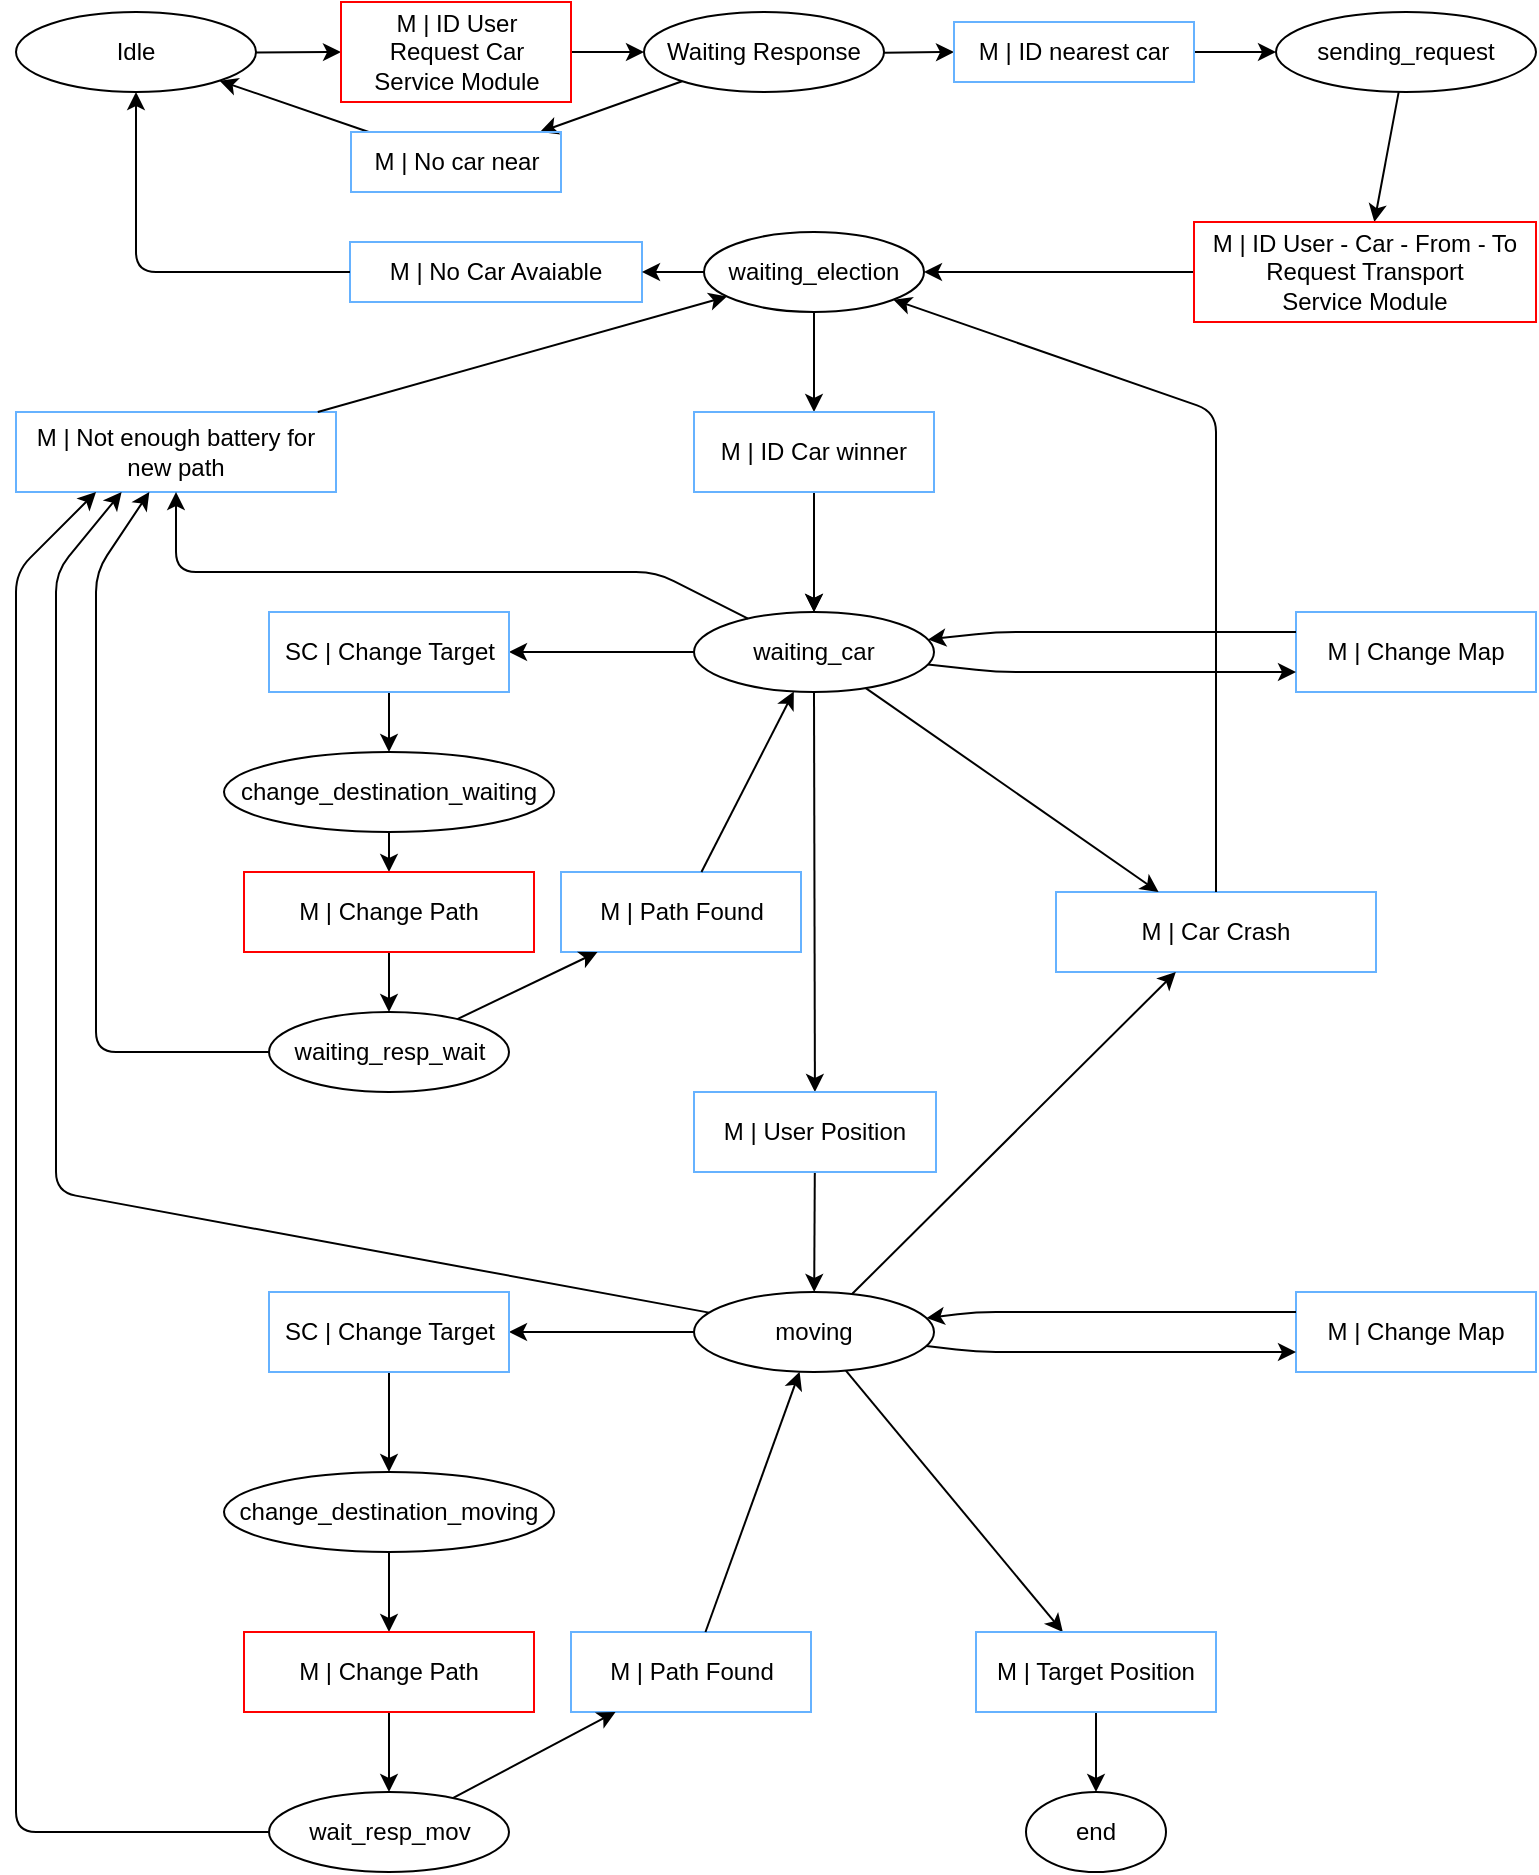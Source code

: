 <mxfile version="12.9.3" type="device"><diagram id="UIkgHiiRnHfRhCUhEY8e" name="Page-1"><mxGraphModel dx="1422" dy="822" grid="1" gridSize="10" guides="1" tooltips="1" connect="1" arrows="1" fold="1" page="1" pageScale="1" pageWidth="827" pageHeight="1169" math="0" shadow="0"><root><mxCell id="0"/><mxCell id="1" parent="0"/><mxCell id="0_yy_IyR2nImYbsmrZYt-3" value="Idle" style="ellipse;whiteSpace=wrap;html=1;" parent="1" vertex="1"><mxGeometry x="40" y="40" width="120" height="40" as="geometry"/></mxCell><mxCell id="1BChCuuW57q9WMQYWWYu-3" value="Waiting Response" style="ellipse;whiteSpace=wrap;html=1;" parent="1" vertex="1"><mxGeometry x="354" y="40" width="120" height="40" as="geometry"/></mxCell><mxCell id="1BChCuuW57q9WMQYWWYu-4" value="" style="endArrow=classic;html=1;" parent="1" source="1BChCuuW57q9WMQYWWYu-30" target="1BChCuuW57q9WMQYWWYu-3" edge="1"><mxGeometry width="50" height="50" relative="1" as="geometry"><mxPoint x="223" y="400" as="sourcePoint"/><mxPoint x="370" y="200" as="targetPoint"/></mxGeometry></mxCell><mxCell id="1BChCuuW57q9WMQYWWYu-6" value="" style="endArrow=classic;html=1;" parent="1" source="0_yy_IyR2nImYbsmrZYt-3" target="1BChCuuW57q9WMQYWWYu-30" edge="1"><mxGeometry width="50" height="50" relative="1" as="geometry"><mxPoint x="220" y="280" as="sourcePoint"/><mxPoint x="235.935" y="380" as="targetPoint"/></mxGeometry></mxCell><mxCell id="1BChCuuW57q9WMQYWWYu-7" value="" style="endArrow=classic;html=1;" parent="1" source="1BChCuuW57q9WMQYWWYu-55" target="0_yy_IyR2nImYbsmrZYt-3" edge="1"><mxGeometry width="50" height="50" relative="1" as="geometry"><mxPoint x="300" y="380" as="sourcePoint"/><mxPoint x="350" y="330" as="targetPoint"/></mxGeometry></mxCell><mxCell id="1BChCuuW57q9WMQYWWYu-9" value="" style="endArrow=classic;html=1;" parent="1" source="1BChCuuW57q9WMQYWWYu-3" target="1BChCuuW57q9WMQYWWYu-55" edge="1"><mxGeometry width="50" height="50" relative="1" as="geometry"><mxPoint x="430" y="280" as="sourcePoint"/><mxPoint x="220" y="280" as="targetPoint"/></mxGeometry></mxCell><mxCell id="1BChCuuW57q9WMQYWWYu-10" value="sending_request" style="ellipse;whiteSpace=wrap;html=1;" parent="1" vertex="1"><mxGeometry x="670" y="40" width="130" height="40" as="geometry"/></mxCell><mxCell id="1BChCuuW57q9WMQYWWYu-11" value="" style="endArrow=classic;html=1;" parent="1" source="1BChCuuW57q9WMQYWWYu-54" target="1BChCuuW57q9WMQYWWYu-10" edge="1"><mxGeometry width="50" height="50" relative="1" as="geometry"><mxPoint x="160" y="610" as="sourcePoint"/><mxPoint x="270" y="560" as="targetPoint"/></mxGeometry></mxCell><mxCell id="1BChCuuW57q9WMQYWWYu-13" value="" style="endArrow=classic;html=1;" parent="1" source="1BChCuuW57q9WMQYWWYu-3" target="1BChCuuW57q9WMQYWWYu-54" edge="1"><mxGeometry width="50" height="50" relative="1" as="geometry"><mxPoint x="160" y="530" as="sourcePoint"/><mxPoint x="160" y="660" as="targetPoint"/></mxGeometry></mxCell><mxCell id="1BChCuuW57q9WMQYWWYu-15" value="" style="endArrow=classic;html=1;" parent="1" source="1BChCuuW57q9WMQYWWYu-31" target="1BChCuuW57q9WMQYWWYu-17" edge="1"><mxGeometry width="50" height="50" relative="1" as="geometry"><mxPoint x="660" y="450" as="sourcePoint"/><mxPoint x="650" y="360" as="targetPoint"/><Array as="points"/></mxGeometry></mxCell><mxCell id="1BChCuuW57q9WMQYWWYu-17" value="waiting_election" style="ellipse;whiteSpace=wrap;html=1;" parent="1" vertex="1"><mxGeometry x="384" y="150" width="110" height="40" as="geometry"/></mxCell><mxCell id="1BChCuuW57q9WMQYWWYu-19" value="waiting_car" style="ellipse;whiteSpace=wrap;html=1;" parent="1" vertex="1"><mxGeometry x="379" y="340" width="120" height="40" as="geometry"/></mxCell><mxCell id="1BChCuuW57q9WMQYWWYu-20" value="" style="endArrow=classic;html=1;" parent="1" source="1BChCuuW57q9WMQYWWYu-53" target="1BChCuuW57q9WMQYWWYu-19" edge="1"><mxGeometry width="50" height="50" relative="1" as="geometry"><mxPoint x="585" y="597.5" as="sourcePoint"/><mxPoint x="780" y="480" as="targetPoint"/></mxGeometry></mxCell><mxCell id="1BChCuuW57q9WMQYWWYu-23" value="" style="endArrow=classic;html=1;" parent="1" source="1BChCuuW57q9WMQYWWYu-10" target="1BChCuuW57q9WMQYWWYu-31" edge="1"><mxGeometry width="50" height="50" relative="1" as="geometry"><mxPoint x="320" y="710" as="sourcePoint"/><mxPoint x="380.379" y="565" as="targetPoint"/></mxGeometry></mxCell><mxCell id="1BChCuuW57q9WMQYWWYu-29" value="" style="endArrow=classic;html=1;" parent="1" source="1BChCuuW57q9WMQYWWYu-17" target="1BChCuuW57q9WMQYWWYu-53" edge="1"><mxGeometry width="50" height="50" relative="1" as="geometry"><mxPoint x="567.45" y="515.569" as="sourcePoint"/><mxPoint x="545.432" y="575" as="targetPoint"/></mxGeometry></mxCell><mxCell id="1BChCuuW57q9WMQYWWYu-30" value="M | ID User&lt;br&gt;Request Car&lt;br&gt;Service Module" style="rounded=0;whiteSpace=wrap;html=1;fillColor=none;strokeColor=#FF0000;" parent="1" vertex="1"><mxGeometry x="202.5" y="35" width="115" height="50" as="geometry"/></mxCell><mxCell id="1BChCuuW57q9WMQYWWYu-31" value="M | ID User - Car - From - To&lt;br&gt;Request Transport&lt;br&gt;Service Module" style="rounded=0;whiteSpace=wrap;html=1;fillColor=none;strokeColor=#FF0000;" parent="1" vertex="1"><mxGeometry x="629" y="145" width="171" height="50" as="geometry"/></mxCell><mxCell id="1BChCuuW57q9WMQYWWYu-32" value="moving" style="ellipse;whiteSpace=wrap;html=1;strokeColor=#000000;fillColor=#ffffff;" parent="1" vertex="1"><mxGeometry x="379" y="680" width="120" height="40" as="geometry"/></mxCell><mxCell id="1BChCuuW57q9WMQYWWYu-33" value="" style="endArrow=classic;html=1;" parent="1" source="1BChCuuW57q9WMQYWWYu-52" target="1BChCuuW57q9WMQYWWYu-32" edge="1"><mxGeometry width="50" height="50" relative="1" as="geometry"><mxPoint x="650" y="810" as="sourcePoint"/><mxPoint x="700" y="760" as="targetPoint"/></mxGeometry></mxCell><mxCell id="1BChCuuW57q9WMQYWWYu-35" value="" style="endArrow=classic;html=1;" parent="1" source="1BChCuuW57q9WMQYWWYu-19" target="1BChCuuW57q9WMQYWWYu-52" edge="1"><mxGeometry width="50" height="50" relative="1" as="geometry"><mxPoint x="540" y="750" as="sourcePoint"/><mxPoint x="540" y="830" as="targetPoint"/></mxGeometry></mxCell><mxCell id="1BChCuuW57q9WMQYWWYu-36" value="end" style="ellipse;whiteSpace=wrap;html=1;strokeColor=#000000;fillColor=#ffffff;" parent="1" vertex="1"><mxGeometry x="545" y="930" width="70" height="40" as="geometry"/></mxCell><mxCell id="1BChCuuW57q9WMQYWWYu-37" value="" style="endArrow=classic;html=1;" parent="1" source="1BChCuuW57q9WMQYWWYu-49" target="1BChCuuW57q9WMQYWWYu-36" edge="1"><mxGeometry width="50" height="50" relative="1" as="geometry"><mxPoint x="330" y="960" as="sourcePoint"/><mxPoint x="380" y="910" as="targetPoint"/></mxGeometry></mxCell><mxCell id="1BChCuuW57q9WMQYWWYu-38" value="" style="endArrow=classic;html=1;" parent="1" source="1BChCuuW57q9WMQYWWYu-51" target="1BChCuuW57q9WMQYWWYu-40" edge="1"><mxGeometry width="50" height="50" relative="1" as="geometry"><mxPoint x="325" y="780" as="sourcePoint"/><mxPoint x="205" y="820" as="targetPoint"/></mxGeometry></mxCell><mxCell id="1BChCuuW57q9WMQYWWYu-39" value="" style="endArrow=classic;html=1;" parent="1" source="WJipe5HrG3yCDhKPvt2u-13" target="1BChCuuW57q9WMQYWWYu-58" edge="1"><mxGeometry width="50" height="50" relative="1" as="geometry"><mxPoint x="223.119" y="985" as="sourcePoint"/><mxPoint x="210" y="900" as="targetPoint"/></mxGeometry></mxCell><mxCell id="1BChCuuW57q9WMQYWWYu-40" value="change_destination_waiting" style="ellipse;whiteSpace=wrap;html=1;strokeColor=#000000;fillColor=#ffffff;" parent="1" vertex="1"><mxGeometry x="144" y="410" width="165" height="40" as="geometry"/></mxCell><mxCell id="1BChCuuW57q9WMQYWWYu-42" value="" style="endArrow=classic;html=1;" parent="1" source="1BChCuuW57q9WMQYWWYu-19" target="1BChCuuW57q9WMQYWWYu-51" edge="1"><mxGeometry width="50" height="50" relative="1" as="geometry"><mxPoint x="490.943" y="723.03" as="sourcePoint"/><mxPoint x="228.961" y="846.879" as="targetPoint"/></mxGeometry></mxCell><mxCell id="1BChCuuW57q9WMQYWWYu-44" value="" style="endArrow=classic;html=1;" parent="1" source="1BChCuuW57q9WMQYWWYu-32" target="WJipe5HrG3yCDhKPvt2u-13" edge="1"><mxGeometry width="50" height="50" relative="1" as="geometry"><mxPoint x="480" y="870" as="sourcePoint"/><mxPoint x="259.696" y="985" as="targetPoint"/></mxGeometry></mxCell><mxCell id="1BChCuuW57q9WMQYWWYu-47" value="" style="endArrow=classic;html=1;" parent="1" source="1BChCuuW57q9WMQYWWYu-32" target="1BChCuuW57q9WMQYWWYu-49" edge="1"><mxGeometry width="50" height="50" relative="1" as="geometry"><mxPoint x="540" y="910" as="sourcePoint"/><mxPoint x="540" y="1010" as="targetPoint"/></mxGeometry></mxCell><mxCell id="1BChCuuW57q9WMQYWWYu-49" value="M | Target Position" style="rounded=0;whiteSpace=wrap;html=1;strokeColor=#66B2FF;fillColor=none;" parent="1" vertex="1"><mxGeometry x="520" y="850" width="120" height="40" as="geometry"/></mxCell><mxCell id="1BChCuuW57q9WMQYWWYu-51" value="SC | Change Target" style="rounded=0;whiteSpace=wrap;html=1;strokeColor=#66B2FF;fillColor=none;" parent="1" vertex="1"><mxGeometry x="166.5" y="340" width="120" height="40" as="geometry"/></mxCell><mxCell id="1BChCuuW57q9WMQYWWYu-52" value="M | User Position" style="rounded=0;whiteSpace=wrap;html=1;strokeColor=#66B2FF;fillColor=none;" parent="1" vertex="1"><mxGeometry x="379" y="580" width="121" height="40" as="geometry"/></mxCell><mxCell id="1BChCuuW57q9WMQYWWYu-54" value="M | ID nearest car" style="rounded=0;whiteSpace=wrap;html=1;strokeColor=#66B2FF;fillColor=none;" parent="1" vertex="1"><mxGeometry x="509" y="45" width="120" height="30" as="geometry"/></mxCell><mxCell id="1BChCuuW57q9WMQYWWYu-55" value="M | No car near" style="rounded=0;whiteSpace=wrap;html=1;strokeColor=#66B2FF;fillColor=none;" parent="1" vertex="1"><mxGeometry x="207.5" y="100" width="105" height="30" as="geometry"/></mxCell><mxCell id="1BChCuuW57q9WMQYWWYu-56" value="M | No Car Avaiable" style="rounded=0;whiteSpace=wrap;html=1;strokeColor=#66B2FF;fillColor=none;" parent="1" vertex="1"><mxGeometry x="207" y="155" width="146" height="30" as="geometry"/></mxCell><mxCell id="1BChCuuW57q9WMQYWWYu-58" value="change_destination_moving" style="ellipse;whiteSpace=wrap;html=1;strokeColor=#000000;fillColor=#ffffff;" parent="1" vertex="1"><mxGeometry x="144" y="770" width="165" height="40" as="geometry"/></mxCell><mxCell id="1BChCuuW57q9WMQYWWYu-59" value="" style="endArrow=classic;html=1;" parent="1" source="1BChCuuW57q9WMQYWWYu-81" target="1BChCuuW57q9WMQYWWYu-67" edge="1"><mxGeometry width="50" height="50" relative="1" as="geometry"><mxPoint x="-185" y="797.5" as="sourcePoint"/><mxPoint x="-265" y="800" as="targetPoint"/></mxGeometry></mxCell><mxCell id="1BChCuuW57q9WMQYWWYu-62" value="" style="endArrow=classic;html=1;" parent="1" source="1BChCuuW57q9WMQYWWYu-40" target="1BChCuuW57q9WMQYWWYu-81" edge="1"><mxGeometry width="50" height="50" relative="1" as="geometry"><mxPoint x="-25" y="795" as="sourcePoint"/><mxPoint x="-75" y="792.077" as="targetPoint"/></mxGeometry></mxCell><mxCell id="1BChCuuW57q9WMQYWWYu-64" value="" style="endArrow=classic;html=1;" parent="1" source="WJipe5HrG3yCDhKPvt2u-12" target="1BChCuuW57q9WMQYWWYu-74" edge="1"><mxGeometry width="50" height="50" relative="1" as="geometry"><mxPoint x="-130" y="938.677" as="sourcePoint"/><mxPoint x="-250" y="932.5" as="targetPoint"/></mxGeometry></mxCell><mxCell id="1BChCuuW57q9WMQYWWYu-66" value="" style="endArrow=classic;html=1;" parent="1" source="1BChCuuW57q9WMQYWWYu-58" target="WJipe5HrG3yCDhKPvt2u-12" edge="1"><mxGeometry width="50" height="50" relative="1" as="geometry"><mxPoint x="-9.994" y="928.125" as="sourcePoint"/><mxPoint x="-20" y="933.451" as="targetPoint"/></mxGeometry></mxCell><mxCell id="1BChCuuW57q9WMQYWWYu-67" value="waiting_resp_wait" style="ellipse;whiteSpace=wrap;html=1;strokeColor=#000000;" parent="1" vertex="1"><mxGeometry x="166.5" y="540" width="120" height="40" as="geometry"/></mxCell><mxCell id="1BChCuuW57q9WMQYWWYu-68" value="" style="endArrow=classic;html=1;" parent="1" source="1BChCuuW57q9WMQYWWYu-53" target="1BChCuuW57q9WMQYWWYu-19" edge="1"><mxGeometry width="50" height="50" relative="1" as="geometry"><mxPoint x="-120" y="730" as="sourcePoint"/><mxPoint x="-70" y="680" as="targetPoint"/><Array as="points"/></mxGeometry></mxCell><mxCell id="1BChCuuW57q9WMQYWWYu-74" value="wait_resp_mov" style="ellipse;whiteSpace=wrap;html=1;strokeColor=#000000;fillColor=none;" parent="1" vertex="1"><mxGeometry x="166.5" y="930" width="120" height="40" as="geometry"/></mxCell><mxCell id="1BChCuuW57q9WMQYWWYu-81" value="M | Change Path" style="rounded=0;whiteSpace=wrap;html=1;fillColor=none;strokeColor=#FF0000;" parent="1" vertex="1"><mxGeometry x="154" y="470" width="145" height="40" as="geometry"/></mxCell><mxCell id="1BChCuuW57q9WMQYWWYu-84" value="M | Path Found" style="rounded=0;whiteSpace=wrap;html=1;strokeColor=#66B2FF;fillColor=none;" parent="1" vertex="1"><mxGeometry x="312.5" y="470" width="120" height="40" as="geometry"/></mxCell><mxCell id="1BChCuuW57q9WMQYWWYu-94" value="M | Not enough battery for new path" style="rounded=0;whiteSpace=wrap;html=1;strokeColor=#66B2FF;fillColor=none;" parent="1" vertex="1"><mxGeometry x="40" y="240" width="160" height="40" as="geometry"/></mxCell><mxCell id="WJipe5HrG3yCDhKPvt2u-1" value="" style="endArrow=classic;html=1;" parent="1" source="1BChCuuW57q9WMQYWWYu-17" target="1BChCuuW57q9WMQYWWYu-56" edge="1"><mxGeometry width="50" height="50" relative="1" as="geometry"><mxPoint x="420" y="200" as="sourcePoint"/><mxPoint x="470" y="150" as="targetPoint"/></mxGeometry></mxCell><mxCell id="1BChCuuW57q9WMQYWWYu-53" value="M | ID Car winner" style="rounded=0;whiteSpace=wrap;html=1;strokeColor=#66B2FF;fillColor=none;" parent="1" vertex="1"><mxGeometry x="379" y="240" width="120" height="40" as="geometry"/></mxCell><mxCell id="WJipe5HrG3yCDhKPvt2u-5" value="" style="endArrow=classic;html=1;" parent="1" source="1BChCuuW57q9WMQYWWYu-84" target="1BChCuuW57q9WMQYWWYu-19" edge="1"><mxGeometry width="50" height="50" relative="1" as="geometry"><mxPoint x="-20" y="726.916" as="sourcePoint"/><mxPoint x="721.684" y="606.911" as="targetPoint"/><Array as="points"/></mxGeometry></mxCell><mxCell id="WJipe5HrG3yCDhKPvt2u-7" value="" style="endArrow=classic;html=1;" parent="1" source="1BChCuuW57q9WMQYWWYu-19" target="1BChCuuW57q9WMQYWWYu-94" edge="1"><mxGeometry width="50" height="50" relative="1" as="geometry"><mxPoint x="550" y="830" as="sourcePoint"/><mxPoint x="600" y="780" as="targetPoint"/><Array as="points"><mxPoint x="360" y="320"/><mxPoint x="120" y="320"/></Array></mxGeometry></mxCell><mxCell id="WJipe5HrG3yCDhKPvt2u-11" value="" style="endArrow=classic;html=1;" parent="1" source="1BChCuuW57q9WMQYWWYu-67" target="1BChCuuW57q9WMQYWWYu-84" edge="1"><mxGeometry width="50" height="50" relative="1" as="geometry"><mxPoint x="-50" y="750" as="sourcePoint"/><mxPoint y="700" as="targetPoint"/></mxGeometry></mxCell><mxCell id="WJipe5HrG3yCDhKPvt2u-12" value="M | Change Path" style="rounded=0;whiteSpace=wrap;html=1;fillColor=none;strokeColor=#FF0000;" parent="1" vertex="1"><mxGeometry x="154" y="850" width="145" height="40" as="geometry"/></mxCell><mxCell id="WJipe5HrG3yCDhKPvt2u-13" value="SC | Change Target" style="rounded=0;whiteSpace=wrap;html=1;strokeColor=#66B2FF;fillColor=none;" parent="1" vertex="1"><mxGeometry x="166.5" y="680" width="120" height="40" as="geometry"/></mxCell><mxCell id="WJipe5HrG3yCDhKPvt2u-18" value="M | Change Map" style="rounded=0;whiteSpace=wrap;html=1;strokeColor=#66B2FF;fillColor=none;" parent="1" vertex="1"><mxGeometry x="680" y="680" width="120" height="40" as="geometry"/></mxCell><mxCell id="WJipe5HrG3yCDhKPvt2u-19" value="M | Change Map" style="rounded=0;whiteSpace=wrap;html=1;strokeColor=#66B2FF;fillColor=none;" parent="1" vertex="1"><mxGeometry x="680" y="340" width="120" height="40" as="geometry"/></mxCell><mxCell id="WJipe5HrG3yCDhKPvt2u-28" value="M | Path Found" style="rounded=0;whiteSpace=wrap;html=1;strokeColor=#66B2FF;fillColor=none;" parent="1" vertex="1"><mxGeometry x="317.5" y="850" width="120" height="40" as="geometry"/></mxCell><mxCell id="WJipe5HrG3yCDhKPvt2u-29" value="" style="endArrow=classic;html=1;" parent="1" source="1BChCuuW57q9WMQYWWYu-74" target="WJipe5HrG3yCDhKPvt2u-28" edge="1"><mxGeometry width="50" height="50" relative="1" as="geometry"><mxPoint x="110" y="890" as="sourcePoint"/><mxPoint x="160" y="840" as="targetPoint"/></mxGeometry></mxCell><mxCell id="WJipe5HrG3yCDhKPvt2u-30" value="" style="endArrow=classic;html=1;" parent="1" source="WJipe5HrG3yCDhKPvt2u-28" target="1BChCuuW57q9WMQYWWYu-32" edge="1"><mxGeometry width="50" height="50" relative="1" as="geometry"><mxPoint x="150" y="890" as="sourcePoint"/><mxPoint x="200" y="840" as="targetPoint"/></mxGeometry></mxCell><mxCell id="j1AvFHdhMihn1vDde2i7-1" value="" style="endArrow=classic;html=1;" edge="1" parent="1" source="1BChCuuW57q9WMQYWWYu-94" target="1BChCuuW57q9WMQYWWYu-17"><mxGeometry width="50" height="50" relative="1" as="geometry"><mxPoint x="580" y="700" as="sourcePoint"/><mxPoint x="630" y="650" as="targetPoint"/></mxGeometry></mxCell><mxCell id="j1AvFHdhMihn1vDde2i7-3" value="M | Car Crash" style="rounded=0;whiteSpace=wrap;html=1;strokeColor=#66B2FF;fillColor=none;" vertex="1" parent="1"><mxGeometry x="560" y="480" width="160" height="40" as="geometry"/></mxCell><mxCell id="j1AvFHdhMihn1vDde2i7-6" value="" style="endArrow=classic;html=1;" edge="1" parent="1" source="j1AvFHdhMihn1vDde2i7-3" target="1BChCuuW57q9WMQYWWYu-17"><mxGeometry width="50" height="50" relative="1" as="geometry"><mxPoint x="570" y="670" as="sourcePoint"/><mxPoint x="620" y="620" as="targetPoint"/><Array as="points"><mxPoint x="640" y="430"/><mxPoint x="640" y="240"/></Array></mxGeometry></mxCell><mxCell id="j1AvFHdhMihn1vDde2i7-7" value="" style="endArrow=classic;html=1;entryX=0.33;entryY=1;entryDx=0;entryDy=0;entryPerimeter=0;" edge="1" parent="1" source="1BChCuuW57q9WMQYWWYu-32" target="1BChCuuW57q9WMQYWWYu-94"><mxGeometry width="50" height="50" relative="1" as="geometry"><mxPoint x="210" y="910" as="sourcePoint"/><mxPoint x="93" y="283" as="targetPoint"/><Array as="points"><mxPoint x="60" y="630"/><mxPoint x="60" y="320"/></Array></mxGeometry></mxCell><mxCell id="j1AvFHdhMihn1vDde2i7-8" value="" style="endArrow=classic;html=1;" edge="1" parent="1" source="1BChCuuW57q9WMQYWWYu-56" target="0_yy_IyR2nImYbsmrZYt-3"><mxGeometry width="50" height="50" relative="1" as="geometry"><mxPoint x="100" y="180" as="sourcePoint"/><mxPoint x="150" y="130" as="targetPoint"/><Array as="points"><mxPoint x="100" y="170"/></Array></mxGeometry></mxCell><mxCell id="j1AvFHdhMihn1vDde2i7-12" value="" style="endArrow=classic;html=1;entryX=0.25;entryY=1;entryDx=0;entryDy=0;" edge="1" parent="1" source="1BChCuuW57q9WMQYWWYu-74" target="1BChCuuW57q9WMQYWWYu-94"><mxGeometry width="50" height="50" relative="1" as="geometry"><mxPoint x="30" y="880" as="sourcePoint"/><mxPoint x="80" y="830" as="targetPoint"/><Array as="points"><mxPoint x="40" y="950"/><mxPoint x="40" y="320"/></Array></mxGeometry></mxCell><mxCell id="j1AvFHdhMihn1vDde2i7-14" value="" style="endArrow=classic;html=1;" edge="1" parent="1" source="1BChCuuW57q9WMQYWWYu-67" target="1BChCuuW57q9WMQYWWYu-94"><mxGeometry width="50" height="50" relative="1" as="geometry"><mxPoint x="280" y="600" as="sourcePoint"/><mxPoint x="330" y="550" as="targetPoint"/><Array as="points"><mxPoint x="80" y="560"/><mxPoint x="80" y="320"/></Array></mxGeometry></mxCell><mxCell id="j1AvFHdhMihn1vDde2i7-15" value="" style="endArrow=classic;html=1;entryX=0;entryY=0.75;entryDx=0;entryDy=0;" edge="1" parent="1" source="1BChCuuW57q9WMQYWWYu-19" target="WJipe5HrG3yCDhKPvt2u-19"><mxGeometry width="50" height="50" relative="1" as="geometry"><mxPoint x="560" y="760" as="sourcePoint"/><mxPoint x="610" y="710" as="targetPoint"/><Array as="points"><mxPoint x="530" y="370"/></Array></mxGeometry></mxCell><mxCell id="j1AvFHdhMihn1vDde2i7-17" value="" style="endArrow=classic;html=1;" edge="1" parent="1" source="1BChCuuW57q9WMQYWWYu-32" target="j1AvFHdhMihn1vDde2i7-3"><mxGeometry width="50" height="50" relative="1" as="geometry"><mxPoint x="580" y="760" as="sourcePoint"/><mxPoint x="630" y="710" as="targetPoint"/></mxGeometry></mxCell><mxCell id="j1AvFHdhMihn1vDde2i7-18" value="" style="endArrow=classic;html=1;" edge="1" parent="1" source="1BChCuuW57q9WMQYWWYu-19" target="j1AvFHdhMihn1vDde2i7-3"><mxGeometry width="50" height="50" relative="1" as="geometry"><mxPoint x="530" y="780" as="sourcePoint"/><mxPoint x="580" y="730" as="targetPoint"/></mxGeometry></mxCell><mxCell id="j1AvFHdhMihn1vDde2i7-19" value="" style="endArrow=classic;html=1;exitX=0;exitY=0.25;exitDx=0;exitDy=0;" edge="1" parent="1" source="WJipe5HrG3yCDhKPvt2u-19" target="1BChCuuW57q9WMQYWWYu-19"><mxGeometry width="50" height="50" relative="1" as="geometry"><mxPoint x="730" y="440" as="sourcePoint"/><mxPoint x="700" y="430" as="targetPoint"/><Array as="points"><mxPoint x="530" y="350"/></Array></mxGeometry></mxCell><mxCell id="j1AvFHdhMihn1vDde2i7-20" value="" style="endArrow=classic;html=1;entryX=0;entryY=0.75;entryDx=0;entryDy=0;" edge="1" parent="1" source="1BChCuuW57q9WMQYWWYu-32" target="WJipe5HrG3yCDhKPvt2u-18"><mxGeometry width="50" height="50" relative="1" as="geometry"><mxPoint x="530" y="760" as="sourcePoint"/><mxPoint x="630" y="730" as="targetPoint"/><Array as="points"><mxPoint x="520" y="710"/></Array></mxGeometry></mxCell><mxCell id="j1AvFHdhMihn1vDde2i7-22" value="" style="endArrow=classic;html=1;exitX=0;exitY=0.25;exitDx=0;exitDy=0;" edge="1" parent="1" source="WJipe5HrG3yCDhKPvt2u-18" target="1BChCuuW57q9WMQYWWYu-32"><mxGeometry width="50" height="50" relative="1" as="geometry"><mxPoint x="620" y="720" as="sourcePoint"/><mxPoint x="540" y="660" as="targetPoint"/><Array as="points"><mxPoint x="520" y="690"/></Array></mxGeometry></mxCell></root></mxGraphModel></diagram></mxfile>
